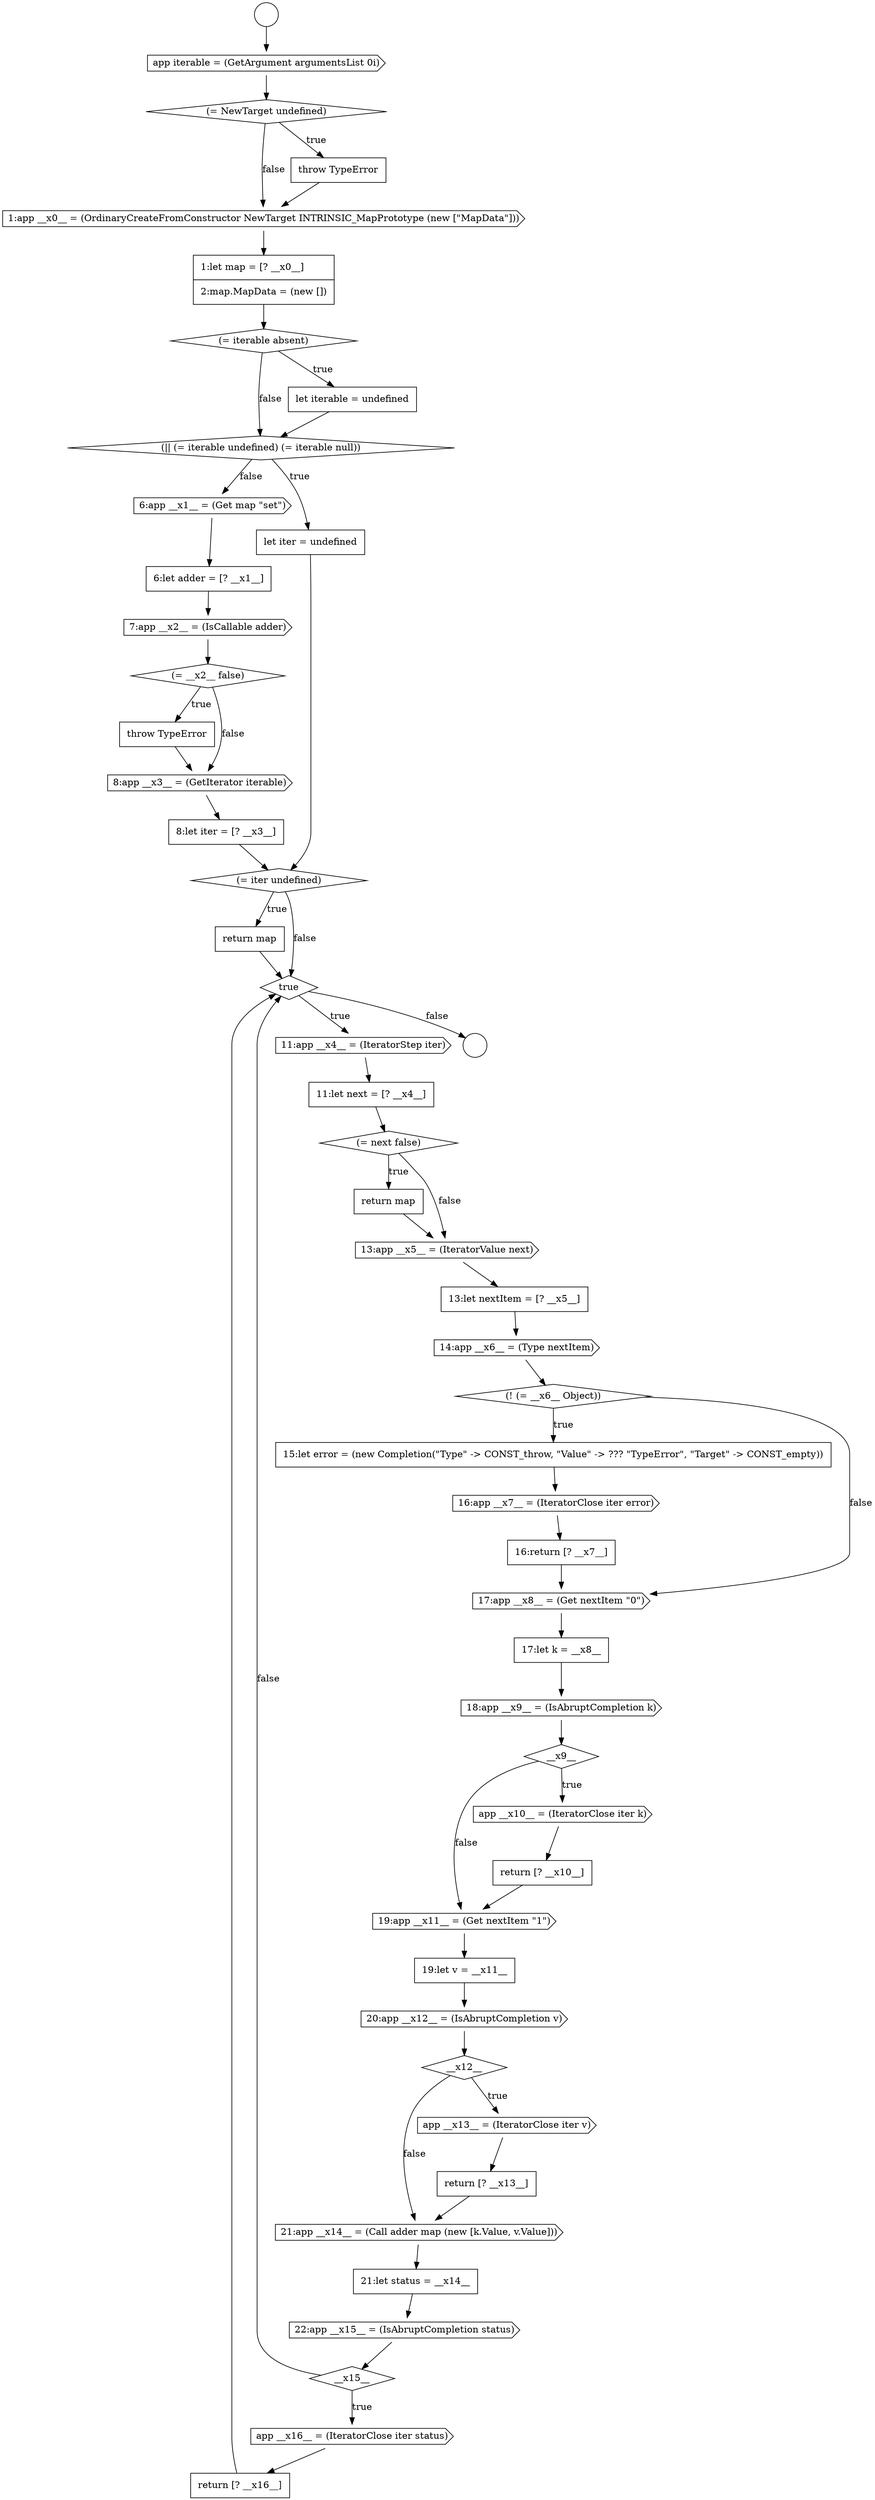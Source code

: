 digraph {
  node14301 [shape=diamond, label=<<font color="black">(= iterable absent)</font>> color="black" fillcolor="white" style=filled]
  node14323 [shape=none, margin=0, label=<<font color="black">
    <table border="0" cellborder="1" cellspacing="0" cellpadding="10">
      <tr><td align="left">15:let error = (new Completion(&quot;Type&quot; -&gt; CONST_throw, &quot;Value&quot; -&gt; ??? &quot;TypeError&quot;, &quot;Target&quot; -&gt; CONST_empty))</td></tr>
    </table>
  </font>> color="black" fillcolor="white" style=filled]
  node14335 [shape=diamond, label=<<font color="black">__x12__</font>> color="black" fillcolor="white" style=filled]
  node14303 [shape=diamond, label=<<font color="black">(|| (= iterable undefined) (= iterable null))</font>> color="black" fillcolor="white" style=filled]
  node14326 [shape=cds, label=<<font color="black">17:app __x8__ = (Get nextItem &quot;0&quot;)</font>> color="black" fillcolor="white" style=filled]
  node14322 [shape=diamond, label=<<font color="black">(! (= __x6__ Object))</font>> color="black" fillcolor="white" style=filled]
  node14321 [shape=cds, label=<<font color="black">14:app __x6__ = (Type nextItem)</font>> color="black" fillcolor="white" style=filled]
  node14306 [shape=none, margin=0, label=<<font color="black">
    <table border="0" cellborder="1" cellspacing="0" cellpadding="10">
      <tr><td align="left">6:let adder = [? __x1__]</td></tr>
    </table>
  </font>> color="black" fillcolor="white" style=filled]
  node14315 [shape=cds, label=<<font color="black">11:app __x4__ = (IteratorStep iter)</font>> color="black" fillcolor="white" style=filled]
  node14343 [shape=none, margin=0, label=<<font color="black">
    <table border="0" cellborder="1" cellspacing="0" cellpadding="10">
      <tr><td align="left">return [? __x16__]</td></tr>
    </table>
  </font>> color="black" fillcolor="white" style=filled]
  node14305 [shape=cds, label=<<font color="black">6:app __x1__ = (Get map &quot;set&quot;)</font>> color="black" fillcolor="white" style=filled]
  node14296 [shape=cds, label=<<font color="black">app iterable = (GetArgument argumentsList 0i)</font>> color="black" fillcolor="white" style=filled]
  node14324 [shape=cds, label=<<font color="black">16:app __x7__ = (IteratorClose iter error)</font>> color="black" fillcolor="white" style=filled]
  node14333 [shape=none, margin=0, label=<<font color="black">
    <table border="0" cellborder="1" cellspacing="0" cellpadding="10">
      <tr><td align="left">19:let v = __x11__</td></tr>
    </table>
  </font>> color="black" fillcolor="white" style=filled]
  node14328 [shape=cds, label=<<font color="black">18:app __x9__ = (IsAbruptCompletion k)</font>> color="black" fillcolor="white" style=filled]
  node14331 [shape=none, margin=0, label=<<font color="black">
    <table border="0" cellborder="1" cellspacing="0" cellpadding="10">
      <tr><td align="left">return [? __x10__]</td></tr>
    </table>
  </font>> color="black" fillcolor="white" style=filled]
  node14334 [shape=cds, label=<<font color="black">20:app __x12__ = (IsAbruptCompletion v)</font>> color="black" fillcolor="white" style=filled]
  node14316 [shape=none, margin=0, label=<<font color="black">
    <table border="0" cellborder="1" cellspacing="0" cellpadding="10">
      <tr><td align="left">11:let next = [? __x4__]</td></tr>
    </table>
  </font>> color="black" fillcolor="white" style=filled]
  node14339 [shape=none, margin=0, label=<<font color="black">
    <table border="0" cellborder="1" cellspacing="0" cellpadding="10">
      <tr><td align="left">21:let status = __x14__</td></tr>
    </table>
  </font>> color="black" fillcolor="white" style=filled]
  node14309 [shape=none, margin=0, label=<<font color="black">
    <table border="0" cellborder="1" cellspacing="0" cellpadding="10">
      <tr><td align="left">throw TypeError</td></tr>
    </table>
  </font>> color="black" fillcolor="white" style=filled]
  node14299 [shape=cds, label=<<font color="black">1:app __x0__ = (OrdinaryCreateFromConstructor NewTarget INTRINSIC_MapPrototype (new [&quot;MapData&quot;]))</font>> color="black" fillcolor="white" style=filled]
  node14308 [shape=diamond, label=<<font color="black">(= __x2__ false)</font>> color="black" fillcolor="white" style=filled]
  node14295 [shape=circle label=" " color="black" fillcolor="white" style=filled]
  node14342 [shape=cds, label=<<font color="black">app __x16__ = (IteratorClose iter status)</font>> color="black" fillcolor="white" style=filled]
  node14317 [shape=diamond, label=<<font color="black">(= next false)</font>> color="black" fillcolor="white" style=filled]
  node14338 [shape=cds, label=<<font color="black">21:app __x14__ = (Call adder map (new [k.Value, v.Value]))</font>> color="black" fillcolor="white" style=filled]
  node14327 [shape=none, margin=0, label=<<font color="black">
    <table border="0" cellborder="1" cellspacing="0" cellpadding="10">
      <tr><td align="left">17:let k = __x8__</td></tr>
    </table>
  </font>> color="black" fillcolor="white" style=filled]
  node14302 [shape=none, margin=0, label=<<font color="black">
    <table border="0" cellborder="1" cellspacing="0" cellpadding="10">
      <tr><td align="left">let iterable = undefined</td></tr>
    </table>
  </font>> color="black" fillcolor="white" style=filled]
  node14312 [shape=diamond, label=<<font color="black">(= iter undefined)</font>> color="black" fillcolor="white" style=filled]
  node14313 [shape=none, margin=0, label=<<font color="black">
    <table border="0" cellborder="1" cellspacing="0" cellpadding="10">
      <tr><td align="left">return map</td></tr>
    </table>
  </font>> color="black" fillcolor="white" style=filled]
  node14318 [shape=none, margin=0, label=<<font color="black">
    <table border="0" cellborder="1" cellspacing="0" cellpadding="10">
      <tr><td align="left">return map</td></tr>
    </table>
  </font>> color="black" fillcolor="white" style=filled]
  node14341 [shape=diamond, label=<<font color="black">__x15__</font>> color="black" fillcolor="white" style=filled]
  node14307 [shape=cds, label=<<font color="black">7:app __x2__ = (IsCallable adder)</font>> color="black" fillcolor="white" style=filled]
  node14337 [shape=none, margin=0, label=<<font color="black">
    <table border="0" cellborder="1" cellspacing="0" cellpadding="10">
      <tr><td align="left">return [? __x13__]</td></tr>
    </table>
  </font>> color="black" fillcolor="white" style=filled]
  node14311 [shape=none, margin=0, label=<<font color="black">
    <table border="0" cellborder="1" cellspacing="0" cellpadding="10">
      <tr><td align="left">8:let iter = [? __x3__]</td></tr>
    </table>
  </font>> color="black" fillcolor="white" style=filled]
  node14329 [shape=diamond, label=<<font color="black">__x9__</font>> color="black" fillcolor="white" style=filled]
  node14294 [shape=circle label=" " color="black" fillcolor="white" style=filled]
  node14304 [shape=none, margin=0, label=<<font color="black">
    <table border="0" cellborder="1" cellspacing="0" cellpadding="10">
      <tr><td align="left">let iter = undefined</td></tr>
    </table>
  </font>> color="black" fillcolor="white" style=filled]
  node14336 [shape=cds, label=<<font color="black">app __x13__ = (IteratorClose iter v)</font>> color="black" fillcolor="white" style=filled]
  node14314 [shape=diamond, label=<<font color="black">true</font>> color="black" fillcolor="white" style=filled]
  node14319 [shape=cds, label=<<font color="black">13:app __x5__ = (IteratorValue next)</font>> color="black" fillcolor="white" style=filled]
  node14297 [shape=diamond, label=<<font color="black">(= NewTarget undefined)</font>> color="black" fillcolor="white" style=filled]
  node14300 [shape=none, margin=0, label=<<font color="black">
    <table border="0" cellborder="1" cellspacing="0" cellpadding="10">
      <tr><td align="left">1:let map = [? __x0__]</td></tr>
      <tr><td align="left">2:map.MapData = (new [])</td></tr>
    </table>
  </font>> color="black" fillcolor="white" style=filled]
  node14332 [shape=cds, label=<<font color="black">19:app __x11__ = (Get nextItem &quot;1&quot;)</font>> color="black" fillcolor="white" style=filled]
  node14325 [shape=none, margin=0, label=<<font color="black">
    <table border="0" cellborder="1" cellspacing="0" cellpadding="10">
      <tr><td align="left">16:return [? __x7__]</td></tr>
    </table>
  </font>> color="black" fillcolor="white" style=filled]
  node14298 [shape=none, margin=0, label=<<font color="black">
    <table border="0" cellborder="1" cellspacing="0" cellpadding="10">
      <tr><td align="left">throw TypeError</td></tr>
    </table>
  </font>> color="black" fillcolor="white" style=filled]
  node14330 [shape=cds, label=<<font color="black">app __x10__ = (IteratorClose iter k)</font>> color="black" fillcolor="white" style=filled]
  node14310 [shape=cds, label=<<font color="black">8:app __x3__ = (GetIterator iterable)</font>> color="black" fillcolor="white" style=filled]
  node14340 [shape=cds, label=<<font color="black">22:app __x15__ = (IsAbruptCompletion status)</font>> color="black" fillcolor="white" style=filled]
  node14320 [shape=none, margin=0, label=<<font color="black">
    <table border="0" cellborder="1" cellspacing="0" cellpadding="10">
      <tr><td align="left">13:let nextItem = [? __x5__]</td></tr>
    </table>
  </font>> color="black" fillcolor="white" style=filled]
  node14335 -> node14336 [label=<<font color="black">true</font>> color="black"]
  node14335 -> node14338 [label=<<font color="black">false</font>> color="black"]
  node14319 -> node14320 [ color="black"]
  node14302 -> node14303 [ color="black"]
  node14317 -> node14318 [label=<<font color="black">true</font>> color="black"]
  node14317 -> node14319 [label=<<font color="black">false</font>> color="black"]
  node14311 -> node14312 [ color="black"]
  node14301 -> node14302 [label=<<font color="black">true</font>> color="black"]
  node14301 -> node14303 [label=<<font color="black">false</font>> color="black"]
  node14325 -> node14326 [ color="black"]
  node14332 -> node14333 [ color="black"]
  node14315 -> node14316 [ color="black"]
  node14323 -> node14324 [ color="black"]
  node14327 -> node14328 [ color="black"]
  node14304 -> node14312 [ color="black"]
  node14314 -> node14315 [label=<<font color="black">true</font>> color="black"]
  node14314 -> node14295 [label=<<font color="black">false</font>> color="black"]
  node14321 -> node14322 [ color="black"]
  node14294 -> node14296 [ color="black"]
  node14298 -> node14299 [ color="black"]
  node14330 -> node14331 [ color="black"]
  node14312 -> node14313 [label=<<font color="black">true</font>> color="black"]
  node14312 -> node14314 [label=<<font color="black">false</font>> color="black"]
  node14343 -> node14314 [ color="black"]
  node14331 -> node14332 [ color="black"]
  node14340 -> node14341 [ color="black"]
  node14318 -> node14319 [ color="black"]
  node14342 -> node14343 [ color="black"]
  node14306 -> node14307 [ color="black"]
  node14299 -> node14300 [ color="black"]
  node14324 -> node14325 [ color="black"]
  node14303 -> node14304 [label=<<font color="black">true</font>> color="black"]
  node14303 -> node14305 [label=<<font color="black">false</font>> color="black"]
  node14334 -> node14335 [ color="black"]
  node14341 -> node14342 [label=<<font color="black">true</font>> color="black"]
  node14341 -> node14314 [label=<<font color="black">false</font>> color="black"]
  node14309 -> node14310 [ color="black"]
  node14338 -> node14339 [ color="black"]
  node14336 -> node14337 [ color="black"]
  node14328 -> node14329 [ color="black"]
  node14300 -> node14301 [ color="black"]
  node14308 -> node14309 [label=<<font color="black">true</font>> color="black"]
  node14308 -> node14310 [label=<<font color="black">false</font>> color="black"]
  node14316 -> node14317 [ color="black"]
  node14339 -> node14340 [ color="black"]
  node14322 -> node14323 [label=<<font color="black">true</font>> color="black"]
  node14322 -> node14326 [label=<<font color="black">false</font>> color="black"]
  node14337 -> node14338 [ color="black"]
  node14310 -> node14311 [ color="black"]
  node14333 -> node14334 [ color="black"]
  node14329 -> node14330 [label=<<font color="black">true</font>> color="black"]
  node14329 -> node14332 [label=<<font color="black">false</font>> color="black"]
  node14305 -> node14306 [ color="black"]
  node14320 -> node14321 [ color="black"]
  node14326 -> node14327 [ color="black"]
  node14313 -> node14314 [ color="black"]
  node14307 -> node14308 [ color="black"]
  node14297 -> node14298 [label=<<font color="black">true</font>> color="black"]
  node14297 -> node14299 [label=<<font color="black">false</font>> color="black"]
  node14296 -> node14297 [ color="black"]
}
